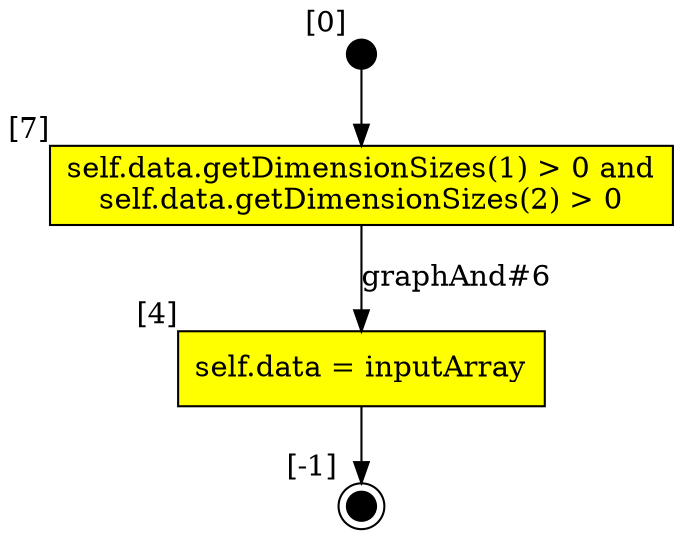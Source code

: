 digraph CLG {
  4 [shape="box", label="self.data = inputArray", style=filled, fillcolor=yellow, xlabel="[4]"];
  5 [style=filled, fillcolor=black, shape="doublecircle", label="", fixedsize=true, width=.2, height=.2, xlabel="[-1]"];
  6 [style=filled, fillcolor=black, shape="circle", label="", fixedsize=true, width=.2, height=.2, xlabel="[0]"];
  7 [shape="box", label="self.data.getDimensionSizes(1) > 0 and
self.data.getDimensionSizes(2) > 0
", style=filled, fillcolor=yellow, xlabel="[7]"];
  4 -> 5;
  6 -> 7;
  7 -> 4[label="graphAnd#6"];
}
